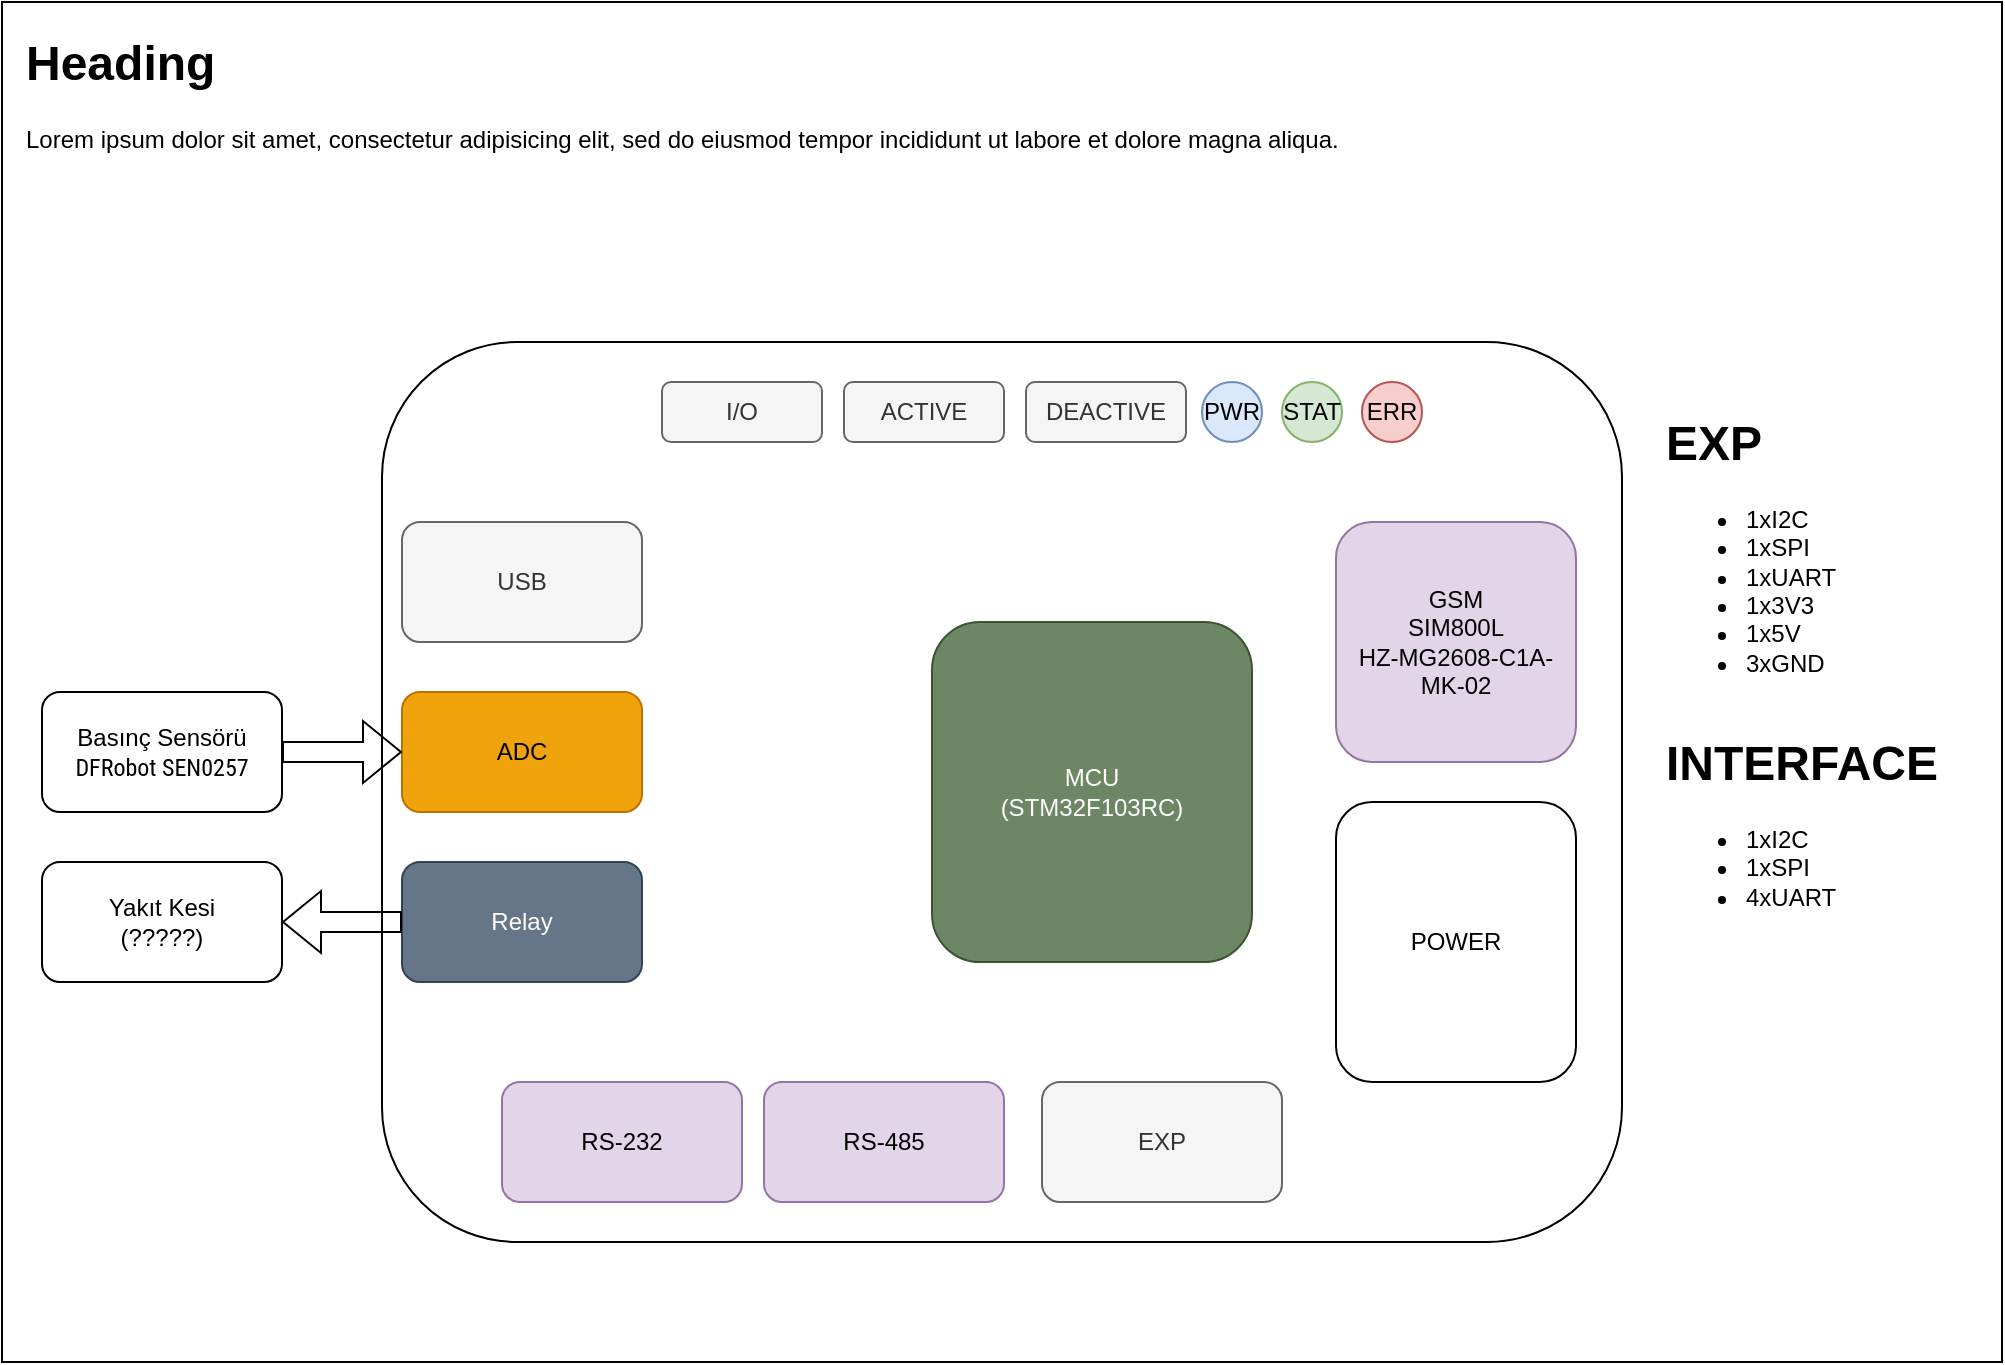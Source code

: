 <mxfile version="24.5.3" type="device">
  <diagram name="Main" id="z_qVd1KZJYBcLqZSe_iI">
    <mxGraphModel dx="1434" dy="956" grid="1" gridSize="10" guides="1" tooltips="1" connect="1" arrows="1" fold="1" page="1" pageScale="1" pageWidth="1169" pageHeight="827" math="0" shadow="0">
      <root>
        <mxCell id="0" />
        <mxCell id="1" parent="0" />
        <mxCell id="xsOsGMcdbyZTxs_sAXih-1" value="" style="rounded=0;whiteSpace=wrap;html=1;" vertex="1" parent="1">
          <mxGeometry x="120" y="80" width="1000" height="680" as="geometry" />
        </mxCell>
        <mxCell id="xsOsGMcdbyZTxs_sAXih-2" value="" style="rounded=1;whiteSpace=wrap;html=1;" vertex="1" parent="1">
          <mxGeometry x="310" y="250" width="620" height="450" as="geometry" />
        </mxCell>
        <mxCell id="xsOsGMcdbyZTxs_sAXih-3" value="&lt;h1 style=&quot;margin-top: 0px;&quot;&gt;Heading&lt;/h1&gt;&lt;p&gt;Lorem ipsum dolor sit amet, consectetur adipisicing elit, sed do eiusmod tempor incididunt ut labore et dolore magna aliqua.&lt;/p&gt;" style="text;html=1;whiteSpace=wrap;overflow=hidden;rounded=0;" vertex="1" parent="1">
          <mxGeometry x="130" y="90" width="930" height="120" as="geometry" />
        </mxCell>
        <mxCell id="xsOsGMcdbyZTxs_sAXih-4" value="Basınç Sensörü&lt;div style=&quot;text-align: start;&quot;&gt;&lt;font face=&quot;Roboto Condensed, sans-serif&quot;&gt;DFRobot&amp;nbsp;&lt;/font&gt;&lt;span style=&quot;background-color: initial; text-align: center;&quot;&gt;&lt;font face=&quot;Roboto Condensed, sans-serif&quot;&gt;SEN0257&lt;/font&gt;&lt;/span&gt;&lt;br&gt;&lt;/div&gt;" style="rounded=1;whiteSpace=wrap;html=1;" vertex="1" parent="1">
          <mxGeometry x="140" y="425" width="120" height="60" as="geometry" />
        </mxCell>
        <mxCell id="xsOsGMcdbyZTxs_sAXih-5" value="ADC" style="rounded=1;whiteSpace=wrap;html=1;fillColor=#f0a30a;fontColor=#000000;strokeColor=#BD7000;" vertex="1" parent="1">
          <mxGeometry x="320" y="425" width="120" height="60" as="geometry" />
        </mxCell>
        <mxCell id="xsOsGMcdbyZTxs_sAXih-6" value="Yakıt Kesi&lt;div&gt;(?????)&lt;/div&gt;" style="rounded=1;whiteSpace=wrap;html=1;" vertex="1" parent="1">
          <mxGeometry x="140" y="510" width="120" height="60" as="geometry" />
        </mxCell>
        <mxCell id="xsOsGMcdbyZTxs_sAXih-7" value="Relay" style="rounded=1;whiteSpace=wrap;html=1;fillColor=#647687;fontColor=#ffffff;strokeColor=#314354;" vertex="1" parent="1">
          <mxGeometry x="320" y="510" width="120" height="60" as="geometry" />
        </mxCell>
        <mxCell id="xsOsGMcdbyZTxs_sAXih-8" value="GSM&lt;div&gt;SIM800L&lt;/div&gt;&lt;div&gt;HZ-MG2608-C1A-MK-02&lt;br&gt;&lt;/div&gt;" style="rounded=1;whiteSpace=wrap;html=1;fillColor=#e1d5e7;strokeColor=#9673a6;" vertex="1" parent="1">
          <mxGeometry x="787" y="340" width="120" height="120" as="geometry" />
        </mxCell>
        <mxCell id="xsOsGMcdbyZTxs_sAXih-9" value="PWR" style="ellipse;whiteSpace=wrap;html=1;aspect=fixed;fillColor=#dae8fc;strokeColor=#6c8ebf;" vertex="1" parent="1">
          <mxGeometry x="720" y="270" width="30" height="30" as="geometry" />
        </mxCell>
        <mxCell id="xsOsGMcdbyZTxs_sAXih-10" value="STAT" style="ellipse;whiteSpace=wrap;html=1;aspect=fixed;fillColor=#d5e8d4;strokeColor=#82b366;" vertex="1" parent="1">
          <mxGeometry x="760" y="270" width="30" height="30" as="geometry" />
        </mxCell>
        <mxCell id="xsOsGMcdbyZTxs_sAXih-11" value="ERR" style="ellipse;whiteSpace=wrap;html=1;aspect=fixed;fillColor=#f8cecc;strokeColor=#b85450;" vertex="1" parent="1">
          <mxGeometry x="800" y="270" width="30" height="30" as="geometry" />
        </mxCell>
        <mxCell id="xsOsGMcdbyZTxs_sAXih-12" value="ACTIVE" style="rounded=1;whiteSpace=wrap;html=1;fillColor=#f5f5f5;fontColor=#333333;strokeColor=#666666;" vertex="1" parent="1">
          <mxGeometry x="541" y="270" width="80" height="30" as="geometry" />
        </mxCell>
        <mxCell id="xsOsGMcdbyZTxs_sAXih-13" value="DEACTIVE" style="rounded=1;whiteSpace=wrap;html=1;fillColor=#f5f5f5;fontColor=#333333;strokeColor=#666666;" vertex="1" parent="1">
          <mxGeometry x="632" y="270" width="80" height="30" as="geometry" />
        </mxCell>
        <mxCell id="xsOsGMcdbyZTxs_sAXih-14" value="I/O" style="rounded=1;whiteSpace=wrap;html=1;fillColor=#f5f5f5;fontColor=#333333;strokeColor=#666666;" vertex="1" parent="1">
          <mxGeometry x="450" y="270" width="80" height="30" as="geometry" />
        </mxCell>
        <mxCell id="xsOsGMcdbyZTxs_sAXih-15" value="MCU&lt;br&gt;(STM32F103RC)" style="rounded=1;whiteSpace=wrap;html=1;fillColor=#6d8764;fontColor=#ffffff;strokeColor=#3A5431;" vertex="1" parent="1">
          <mxGeometry x="585" y="390" width="160" height="170" as="geometry" />
        </mxCell>
        <mxCell id="xsOsGMcdbyZTxs_sAXih-17" value="" style="shape=flexArrow;endArrow=classic;html=1;rounded=0;exitX=1;exitY=0.5;exitDx=0;exitDy=0;" edge="1" parent="1" source="xsOsGMcdbyZTxs_sAXih-4" target="xsOsGMcdbyZTxs_sAXih-5">
          <mxGeometry width="50" height="50" relative="1" as="geometry">
            <mxPoint x="560" y="410" as="sourcePoint" />
            <mxPoint x="610" y="360" as="targetPoint" />
          </mxGeometry>
        </mxCell>
        <mxCell id="xsOsGMcdbyZTxs_sAXih-18" value="" style="shape=flexArrow;endArrow=classic;html=1;rounded=0;exitX=0;exitY=0.5;exitDx=0;exitDy=0;entryX=1;entryY=0.5;entryDx=0;entryDy=0;" edge="1" parent="1" source="xsOsGMcdbyZTxs_sAXih-7" target="xsOsGMcdbyZTxs_sAXih-6">
          <mxGeometry width="50" height="50" relative="1" as="geometry">
            <mxPoint x="560" y="410" as="sourcePoint" />
            <mxPoint x="610" y="360" as="targetPoint" />
          </mxGeometry>
        </mxCell>
        <mxCell id="xsOsGMcdbyZTxs_sAXih-19" value="POWER" style="rounded=1;whiteSpace=wrap;html=1;" vertex="1" parent="1">
          <mxGeometry x="787" y="480" width="120" height="140" as="geometry" />
        </mxCell>
        <mxCell id="xsOsGMcdbyZTxs_sAXih-20" value="RS-232" style="rounded=1;whiteSpace=wrap;html=1;fillColor=#e1d5e7;strokeColor=#9673a6;" vertex="1" parent="1">
          <mxGeometry x="370" y="620" width="120" height="60" as="geometry" />
        </mxCell>
        <mxCell id="xsOsGMcdbyZTxs_sAXih-21" value="RS-485" style="rounded=1;whiteSpace=wrap;html=1;fillColor=#e1d5e7;strokeColor=#9673a6;" vertex="1" parent="1">
          <mxGeometry x="501" y="620" width="120" height="60" as="geometry" />
        </mxCell>
        <mxCell id="xsOsGMcdbyZTxs_sAXih-22" value="EXP" style="rounded=1;whiteSpace=wrap;html=1;fillColor=#f5f5f5;strokeColor=#666666;fontColor=#333333;" vertex="1" parent="1">
          <mxGeometry x="640" y="620" width="120" height="60" as="geometry" />
        </mxCell>
        <mxCell id="xsOsGMcdbyZTxs_sAXih-23" value="&lt;h1 style=&quot;margin-top: 0px;&quot;&gt;EXP&lt;/h1&gt;&lt;p&gt;&lt;/p&gt;&lt;ul&gt;&lt;li&gt;1xI2C&lt;/li&gt;&lt;li&gt;1xSPI&lt;/li&gt;&lt;li&gt;1xUART&lt;/li&gt;&lt;li&gt;1x3V3&lt;/li&gt;&lt;li&gt;1x5V&lt;/li&gt;&lt;li&gt;3xGND&lt;/li&gt;&lt;/ul&gt;&lt;p&gt;&lt;/p&gt;" style="text;html=1;whiteSpace=wrap;overflow=hidden;rounded=0;" vertex="1" parent="1">
          <mxGeometry x="950" y="280" width="160" height="150" as="geometry" />
        </mxCell>
        <mxCell id="xsOsGMcdbyZTxs_sAXih-24" value="&lt;h1 style=&quot;margin-top: 0px;&quot;&gt;INTERFACE&lt;/h1&gt;&lt;p&gt;&lt;/p&gt;&lt;ul&gt;&lt;li&gt;1xI2C&lt;/li&gt;&lt;li&gt;1xSPI&lt;/li&gt;&lt;li&gt;4xUART&lt;br&gt;&lt;/li&gt;&lt;/ul&gt;&lt;p&gt;&lt;/p&gt;" style="text;html=1;whiteSpace=wrap;overflow=hidden;rounded=0;" vertex="1" parent="1">
          <mxGeometry x="950" y="440" width="160" height="150" as="geometry" />
        </mxCell>
        <mxCell id="xsOsGMcdbyZTxs_sAXih-25" value="USB" style="rounded=1;whiteSpace=wrap;html=1;fillColor=#f5f5f5;fontColor=#333333;strokeColor=#666666;" vertex="1" parent="1">
          <mxGeometry x="320" y="340" width="120" height="60" as="geometry" />
        </mxCell>
      </root>
    </mxGraphModel>
  </diagram>
</mxfile>
